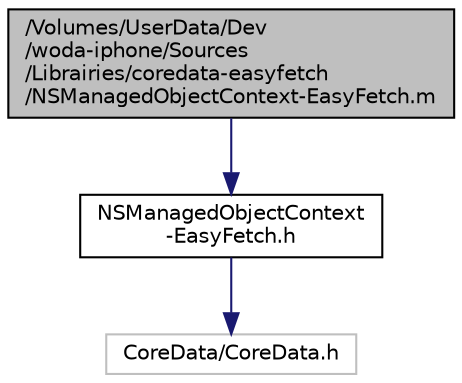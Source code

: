 digraph "/Volumes/UserData/Dev/woda-iphone/Sources/Librairies/coredata-easyfetch/NSManagedObjectContext-EasyFetch.m"
{
  edge [fontname="Helvetica",fontsize="10",labelfontname="Helvetica",labelfontsize="10"];
  node [fontname="Helvetica",fontsize="10",shape=record];
  Node1 [label="/Volumes/UserData/Dev\l/woda-iphone/Sources\l/Librairies/coredata-easyfetch\l/NSManagedObjectContext-EasyFetch.m",height=0.2,width=0.4,color="black", fillcolor="grey75", style="filled" fontcolor="black"];
  Node1 -> Node2 [color="midnightblue",fontsize="10",style="solid",fontname="Helvetica"];
  Node2 [label="NSManagedObjectContext\l-EasyFetch.h",height=0.2,width=0.4,color="black", fillcolor="white", style="filled",URL="$_n_s_managed_object_context-_easy_fetch_8h.html"];
  Node2 -> Node3 [color="midnightblue",fontsize="10",style="solid",fontname="Helvetica"];
  Node3 [label="CoreData/CoreData.h",height=0.2,width=0.4,color="grey75", fillcolor="white", style="filled"];
}
